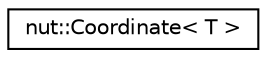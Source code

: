 digraph "クラス階層図"
{
 // LATEX_PDF_SIZE
  edge [fontname="Helvetica",fontsize="10",labelfontname="Helvetica",labelfontsize="10"];
  node [fontname="Helvetica",fontsize="10",shape=record];
  rankdir="LR";
  Node0 [label="nut::Coordinate\< T \>",height=0.2,width=0.4,color="black", fillcolor="white", style="filled",URL="$d4/d08/classnut_1_1_coordinate.html",tooltip="平面座標(x,y,theta)を表すクラス"];
}
